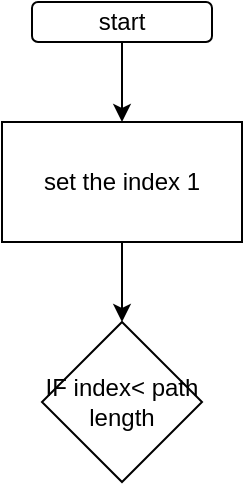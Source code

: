 <mxfile version="18.0.0" type="github">
  <diagram id="-PgIiMgAz_Ti-pHeAzUT" name="Page-1">
    <mxGraphModel dx="1038" dy="579" grid="1" gridSize="10" guides="1" tooltips="1" connect="1" arrows="1" fold="1" page="1" pageScale="1" pageWidth="850" pageHeight="1100" math="0" shadow="0">
      <root>
        <mxCell id="0" />
        <mxCell id="1" parent="0" />
        <mxCell id="Nlq6FdXmpg7_X0lPVQio-3" value="" style="edgeStyle=orthogonalEdgeStyle;rounded=0;orthogonalLoop=1;jettySize=auto;html=1;" edge="1" parent="1" source="Nlq6FdXmpg7_X0lPVQio-1" target="Nlq6FdXmpg7_X0lPVQio-2">
          <mxGeometry relative="1" as="geometry" />
        </mxCell>
        <mxCell id="Nlq6FdXmpg7_X0lPVQio-1" value="start" style="rounded=1;whiteSpace=wrap;html=1;" vertex="1" parent="1">
          <mxGeometry x="45" y="50" width="90" height="20" as="geometry" />
        </mxCell>
        <mxCell id="Nlq6FdXmpg7_X0lPVQio-5" value="" style="edgeStyle=orthogonalEdgeStyle;rounded=0;orthogonalLoop=1;jettySize=auto;html=1;" edge="1" parent="1" source="Nlq6FdXmpg7_X0lPVQio-2" target="Nlq6FdXmpg7_X0lPVQio-4">
          <mxGeometry relative="1" as="geometry" />
        </mxCell>
        <mxCell id="Nlq6FdXmpg7_X0lPVQio-2" value="set the index 1" style="rounded=0;whiteSpace=wrap;html=1;" vertex="1" parent="1">
          <mxGeometry x="30" y="110" width="120" height="60" as="geometry" />
        </mxCell>
        <mxCell id="Nlq6FdXmpg7_X0lPVQio-4" value="IF index&amp;lt; path length" style="rhombus;whiteSpace=wrap;html=1;rounded=0;" vertex="1" parent="1">
          <mxGeometry x="50" y="210" width="80" height="80" as="geometry" />
        </mxCell>
      </root>
    </mxGraphModel>
  </diagram>
</mxfile>
